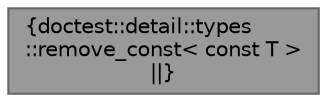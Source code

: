 digraph "doctest::detail::types::remove_const&lt; const T &gt;"
{
 // LATEX_PDF_SIZE
  bgcolor="transparent";
  edge [fontname=Helvetica,fontsize=10,labelfontname=Helvetica,labelfontsize=10];
  node [fontname=Helvetica,fontsize=10,shape=box,height=0.2,width=0.4];
  Node1 [label="{doctest::detail::types\l::remove_const\< const T \>\n||}",height=0.2,width=0.4,color="gray40", fillcolor="grey60", style="filled", fontcolor="black",tooltip=" "];
}
